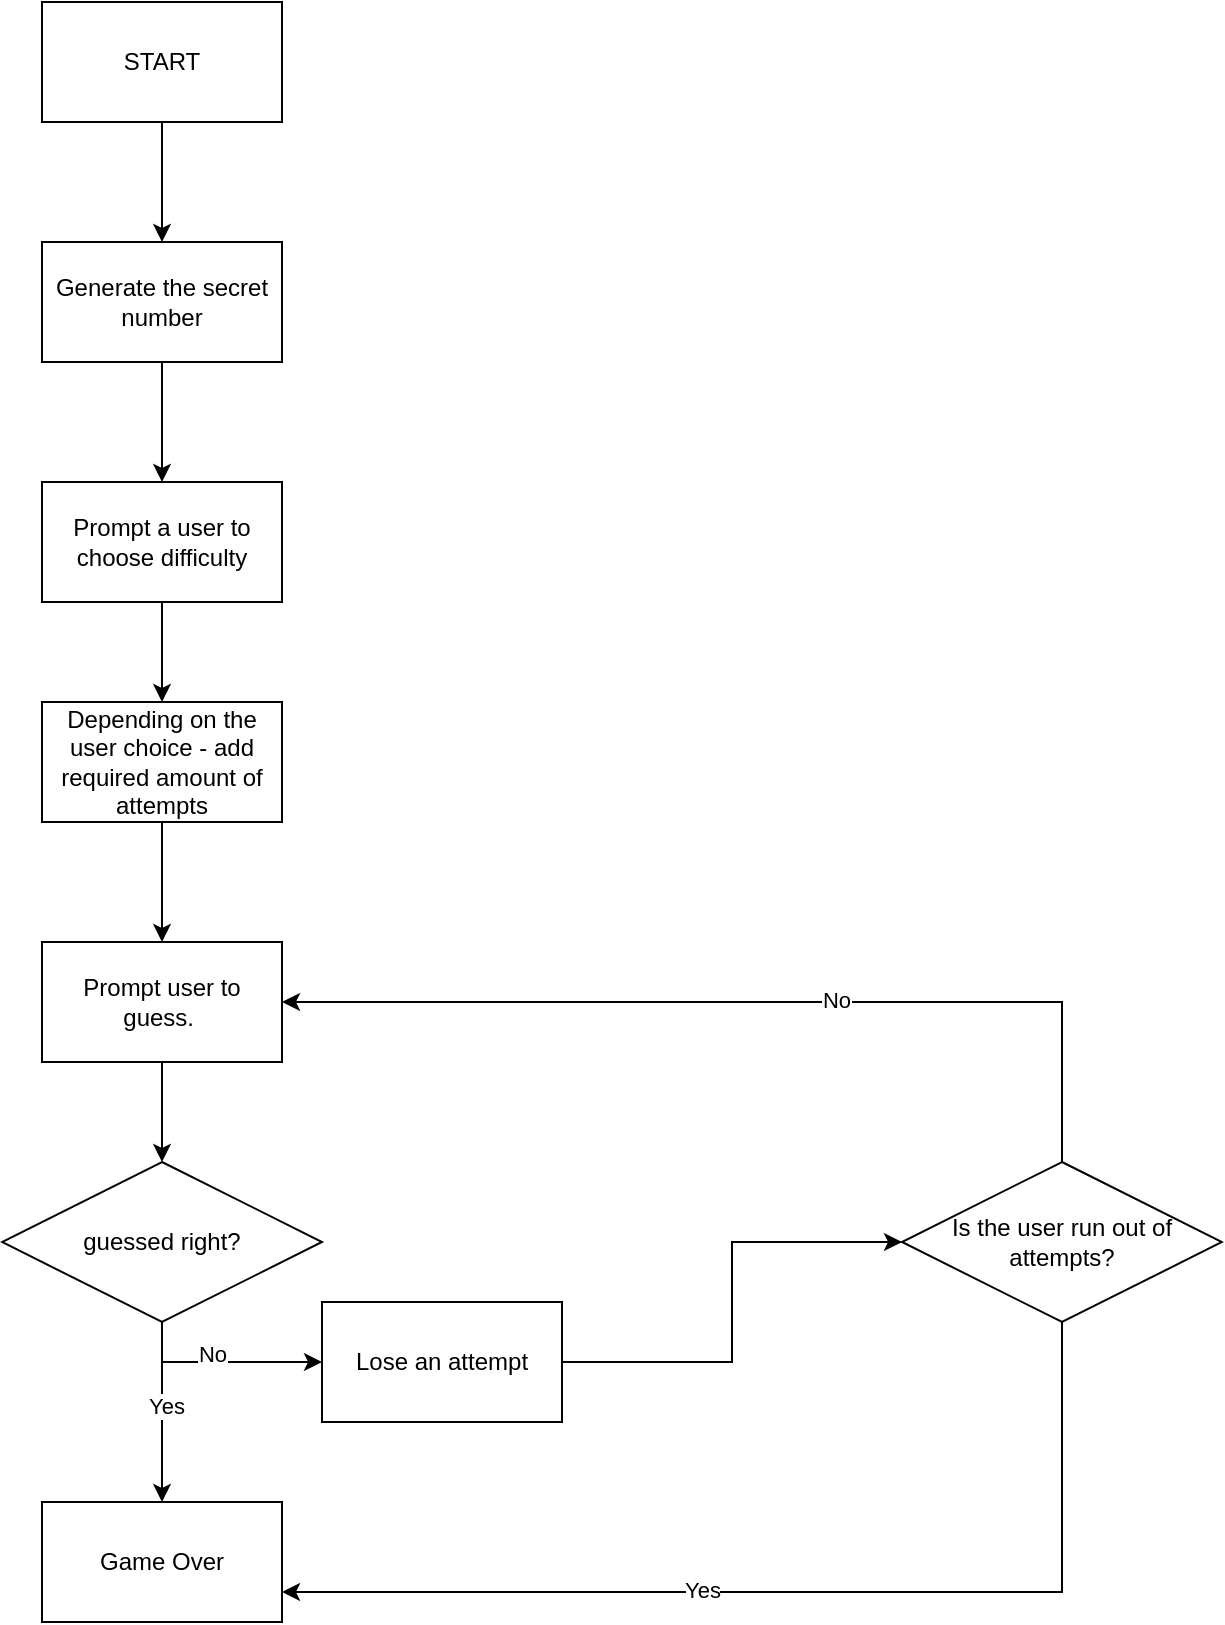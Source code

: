 <mxfile version="26.0.16">
  <diagram name="Page-1" id="EqQ5pk6jrSUWMRu0jaas">
    <mxGraphModel dx="1410" dy="843" grid="1" gridSize="10" guides="1" tooltips="1" connect="1" arrows="1" fold="1" page="1" pageScale="1" pageWidth="850" pageHeight="1100" math="0" shadow="0">
      <root>
        <mxCell id="0" />
        <mxCell id="1" parent="0" />
        <mxCell id="BdNWIGyo4LhNtY84gAOr-5" style="edgeStyle=orthogonalEdgeStyle;rounded=0;orthogonalLoop=1;jettySize=auto;html=1;" edge="1" parent="1" source="BdNWIGyo4LhNtY84gAOr-1" target="BdNWIGyo4LhNtY84gAOr-4">
          <mxGeometry relative="1" as="geometry" />
        </mxCell>
        <mxCell id="BdNWIGyo4LhNtY84gAOr-1" value="Generate the secret number" style="whiteSpace=wrap;html=1;" vertex="1" parent="1">
          <mxGeometry x="150" y="170" width="120" height="60" as="geometry" />
        </mxCell>
        <mxCell id="BdNWIGyo4LhNtY84gAOr-3" style="edgeStyle=orthogonalEdgeStyle;rounded=0;orthogonalLoop=1;jettySize=auto;html=1;" edge="1" parent="1" source="BdNWIGyo4LhNtY84gAOr-2" target="BdNWIGyo4LhNtY84gAOr-1">
          <mxGeometry relative="1" as="geometry" />
        </mxCell>
        <mxCell id="BdNWIGyo4LhNtY84gAOr-2" value="START" style="whiteSpace=wrap;html=1;" vertex="1" parent="1">
          <mxGeometry x="150" y="50" width="120" height="60" as="geometry" />
        </mxCell>
        <mxCell id="BdNWIGyo4LhNtY84gAOr-7" style="edgeStyle=orthogonalEdgeStyle;rounded=0;orthogonalLoop=1;jettySize=auto;html=1;exitX=0.5;exitY=1;exitDx=0;exitDy=0;entryX=0.5;entryY=0;entryDx=0;entryDy=0;" edge="1" parent="1" source="BdNWIGyo4LhNtY84gAOr-4" target="BdNWIGyo4LhNtY84gAOr-6">
          <mxGeometry relative="1" as="geometry" />
        </mxCell>
        <mxCell id="BdNWIGyo4LhNtY84gAOr-4" value="Prompt a user to choose difficulty" style="whiteSpace=wrap;html=1;" vertex="1" parent="1">
          <mxGeometry x="150" y="290" width="120" height="60" as="geometry" />
        </mxCell>
        <mxCell id="BdNWIGyo4LhNtY84gAOr-9" value="" style="edgeStyle=orthogonalEdgeStyle;rounded=0;orthogonalLoop=1;jettySize=auto;html=1;" edge="1" parent="1" source="BdNWIGyo4LhNtY84gAOr-6" target="BdNWIGyo4LhNtY84gAOr-8">
          <mxGeometry relative="1" as="geometry" />
        </mxCell>
        <mxCell id="BdNWIGyo4LhNtY84gAOr-6" value="Depending on the user choice - add required amount of attempts" style="whiteSpace=wrap;html=1;" vertex="1" parent="1">
          <mxGeometry x="150" y="400" width="120" height="60" as="geometry" />
        </mxCell>
        <mxCell id="BdNWIGyo4LhNtY84gAOr-11" value="" style="edgeStyle=orthogonalEdgeStyle;rounded=0;orthogonalLoop=1;jettySize=auto;html=1;" edge="1" parent="1" source="BdNWIGyo4LhNtY84gAOr-8" target="BdNWIGyo4LhNtY84gAOr-10">
          <mxGeometry relative="1" as="geometry" />
        </mxCell>
        <mxCell id="BdNWIGyo4LhNtY84gAOr-33" style="edgeStyle=orthogonalEdgeStyle;rounded=0;orthogonalLoop=1;jettySize=auto;html=1;entryX=1;entryY=0.5;entryDx=0;entryDy=0;" edge="1" parent="1" source="BdNWIGyo4LhNtY84gAOr-29" target="BdNWIGyo4LhNtY84gAOr-8">
          <mxGeometry relative="1" as="geometry">
            <mxPoint x="660" y="550" as="sourcePoint" />
            <Array as="points">
              <mxPoint x="660" y="550" />
            </Array>
          </mxGeometry>
        </mxCell>
        <mxCell id="BdNWIGyo4LhNtY84gAOr-35" value="No" style="edgeLabel;html=1;align=center;verticalAlign=middle;resizable=0;points=[];" vertex="1" connectable="0" parent="BdNWIGyo4LhNtY84gAOr-33">
          <mxGeometry x="-0.179" y="-1" relative="1" as="geometry">
            <mxPoint as="offset" />
          </mxGeometry>
        </mxCell>
        <mxCell id="BdNWIGyo4LhNtY84gAOr-8" value="Prompt user to guess.&amp;nbsp;" style="whiteSpace=wrap;html=1;" vertex="1" parent="1">
          <mxGeometry x="150" y="520" width="120" height="60" as="geometry" />
        </mxCell>
        <mxCell id="BdNWIGyo4LhNtY84gAOr-13" style="edgeStyle=orthogonalEdgeStyle;rounded=0;orthogonalLoop=1;jettySize=auto;html=1;" edge="1" parent="1" source="BdNWIGyo4LhNtY84gAOr-10" target="BdNWIGyo4LhNtY84gAOr-12">
          <mxGeometry relative="1" as="geometry" />
        </mxCell>
        <mxCell id="BdNWIGyo4LhNtY84gAOr-14" value="Yes" style="edgeLabel;html=1;align=center;verticalAlign=middle;resizable=0;points=[];" vertex="1" connectable="0" parent="BdNWIGyo4LhNtY84gAOr-13">
          <mxGeometry x="-0.067" y="2" relative="1" as="geometry">
            <mxPoint as="offset" />
          </mxGeometry>
        </mxCell>
        <mxCell id="BdNWIGyo4LhNtY84gAOr-27" style="edgeStyle=orthogonalEdgeStyle;rounded=0;orthogonalLoop=1;jettySize=auto;html=1;entryX=0;entryY=0.5;entryDx=0;entryDy=0;" edge="1" parent="1" source="BdNWIGyo4LhNtY84gAOr-10" target="BdNWIGyo4LhNtY84gAOr-26">
          <mxGeometry relative="1" as="geometry" />
        </mxCell>
        <mxCell id="BdNWIGyo4LhNtY84gAOr-28" value="No" style="edgeLabel;html=1;align=center;verticalAlign=middle;resizable=0;points=[];" vertex="1" connectable="0" parent="BdNWIGyo4LhNtY84gAOr-27">
          <mxGeometry x="-0.114" y="4" relative="1" as="geometry">
            <mxPoint as="offset" />
          </mxGeometry>
        </mxCell>
        <mxCell id="BdNWIGyo4LhNtY84gAOr-10" value="guessed right?" style="rhombus;whiteSpace=wrap;html=1;" vertex="1" parent="1">
          <mxGeometry x="130" y="630" width="160" height="80" as="geometry" />
        </mxCell>
        <mxCell id="BdNWIGyo4LhNtY84gAOr-12" value="Game Over" style="rounded=0;whiteSpace=wrap;html=1;" vertex="1" parent="1">
          <mxGeometry x="150" y="800" width="120" height="60" as="geometry" />
        </mxCell>
        <mxCell id="BdNWIGyo4LhNtY84gAOr-34" style="edgeStyle=orthogonalEdgeStyle;rounded=0;orthogonalLoop=1;jettySize=auto;html=1;entryX=0;entryY=0.5;entryDx=0;entryDy=0;" edge="1" parent="1" source="BdNWIGyo4LhNtY84gAOr-26" target="BdNWIGyo4LhNtY84gAOr-29">
          <mxGeometry relative="1" as="geometry" />
        </mxCell>
        <mxCell id="BdNWIGyo4LhNtY84gAOr-26" value="Lose an attempt" style="whiteSpace=wrap;html=1;" vertex="1" parent="1">
          <mxGeometry x="290" y="700" width="120" height="60" as="geometry" />
        </mxCell>
        <mxCell id="BdNWIGyo4LhNtY84gAOr-37" style="edgeStyle=orthogonalEdgeStyle;rounded=0;orthogonalLoop=1;jettySize=auto;html=1;entryX=1;entryY=0.75;entryDx=0;entryDy=0;" edge="1" parent="1" source="BdNWIGyo4LhNtY84gAOr-29" target="BdNWIGyo4LhNtY84gAOr-12">
          <mxGeometry relative="1" as="geometry">
            <Array as="points">
              <mxPoint x="660" y="845" />
            </Array>
          </mxGeometry>
        </mxCell>
        <mxCell id="BdNWIGyo4LhNtY84gAOr-38" value="Yes" style="edgeLabel;html=1;align=center;verticalAlign=middle;resizable=0;points=[];" vertex="1" connectable="0" parent="BdNWIGyo4LhNtY84gAOr-37">
          <mxGeometry x="0.2" y="-1" relative="1" as="geometry">
            <mxPoint as="offset" />
          </mxGeometry>
        </mxCell>
        <mxCell id="BdNWIGyo4LhNtY84gAOr-29" value="Is the user run out of&lt;div&gt;attempts?&lt;/div&gt;" style="rhombus;whiteSpace=wrap;html=1;" vertex="1" parent="1">
          <mxGeometry x="580" y="630" width="160" height="80" as="geometry" />
        </mxCell>
      </root>
    </mxGraphModel>
  </diagram>
</mxfile>
